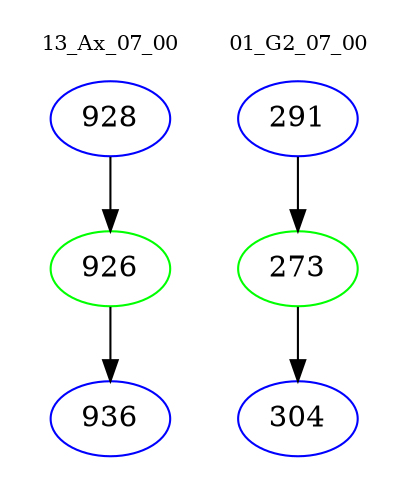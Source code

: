 digraph{
subgraph cluster_0 {
color = white
label = "13_Ax_07_00";
fontsize=10;
T0_928 [label="928", color="blue"]
T0_928 -> T0_926 [color="black"]
T0_926 [label="926", color="green"]
T0_926 -> T0_936 [color="black"]
T0_936 [label="936", color="blue"]
}
subgraph cluster_1 {
color = white
label = "01_G2_07_00";
fontsize=10;
T1_291 [label="291", color="blue"]
T1_291 -> T1_273 [color="black"]
T1_273 [label="273", color="green"]
T1_273 -> T1_304 [color="black"]
T1_304 [label="304", color="blue"]
}
}
